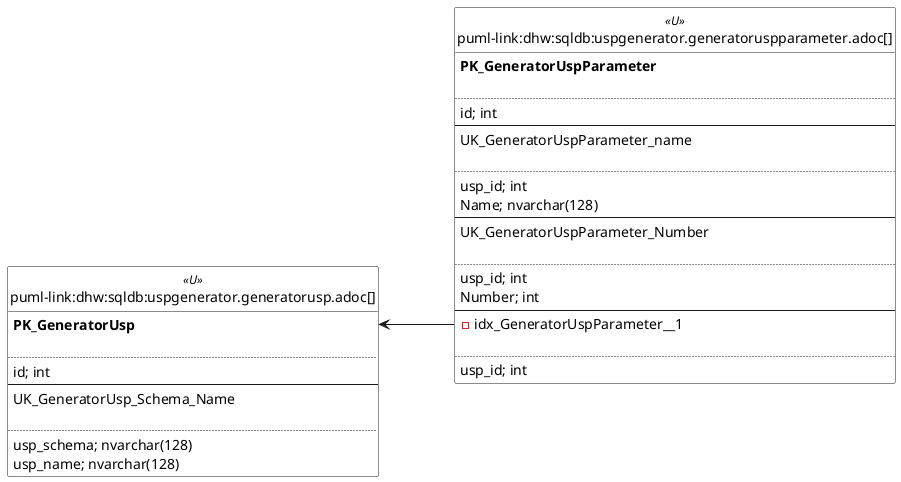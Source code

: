 @startuml
left to right direction
'top to bottom direction
hide circle
'avoide "." issues:
set namespaceSeparator none


skinparam class {
  BackgroundColor White
  BackgroundColor<<FN>> Yellow
  BackgroundColor<<FS>> Yellow
  BackgroundColor<<FT>> LightGray
  BackgroundColor<<IF>> Yellow
  BackgroundColor<<IS>> Yellow
  BackgroundColor<<P>> Aqua
  BackgroundColor<<PC>> Aqua
  BackgroundColor<<SN>> Yellow
  BackgroundColor<<SO>> SlateBlue
  BackgroundColor<<TF>> LightGray
  BackgroundColor<<TR>> Tomato
  BackgroundColor<<U>> White
  BackgroundColor<<V>> WhiteSmoke
  BackgroundColor<<X>> Aqua
  BackgroundColor<<external>> AliceBlue
}


entity "puml-link:dhw:sqldb:uspgenerator.generatorusp.adoc[]" as uspgenerator.GeneratorUsp << U >> {
**PK_GeneratorUsp**

..
id; int
--
UK_GeneratorUsp_Schema_Name

..
usp_schema; nvarchar(128)
usp_name; nvarchar(128)
}

entity "puml-link:dhw:sqldb:uspgenerator.generatoruspparameter.adoc[]" as uspgenerator.GeneratorUspParameter << U >> {
**PK_GeneratorUspParameter**

..
id; int
--
UK_GeneratorUspParameter_name

..
usp_id; int
Name; nvarchar(128)
--
UK_GeneratorUspParameter_Number

..
usp_id; int
Number; int
--
- idx_GeneratorUspParameter__1

..
usp_id; int
}

"uspgenerator.GeneratorUsp::PK_GeneratorUsp" <-- "uspgenerator.GeneratorUspParameter::idx_GeneratorUspParameter__1"
@enduml

